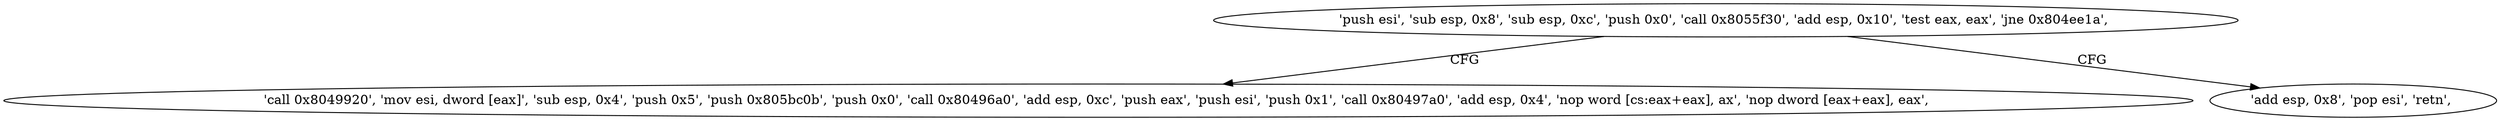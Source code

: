 digraph "func" {
"134540800" [label = "'push esi', 'sub esp, 0x8', 'sub esp, 0xc', 'push 0x0', 'call 0x8055f30', 'add esp, 0x10', 'test eax, eax', 'jne 0x804ee1a', " ]
"134540826" [label = "'call 0x8049920', 'mov esi, dword [eax]', 'sub esp, 0x4', 'push 0x5', 'push 0x805bc0b', 'push 0x0', 'call 0x80496a0', 'add esp, 0xc', 'push eax', 'push esi', 'push 0x1', 'call 0x80497a0', 'add esp, 0x4', 'nop word [cs:eax+eax], ax', 'nop dword [eax+eax], eax', " ]
"134540821" [label = "'add esp, 0x8', 'pop esi', 'retn', " ]
"134540800" -> "134540826" [ label = "CFG" ]
"134540800" -> "134540821" [ label = "CFG" ]
}
